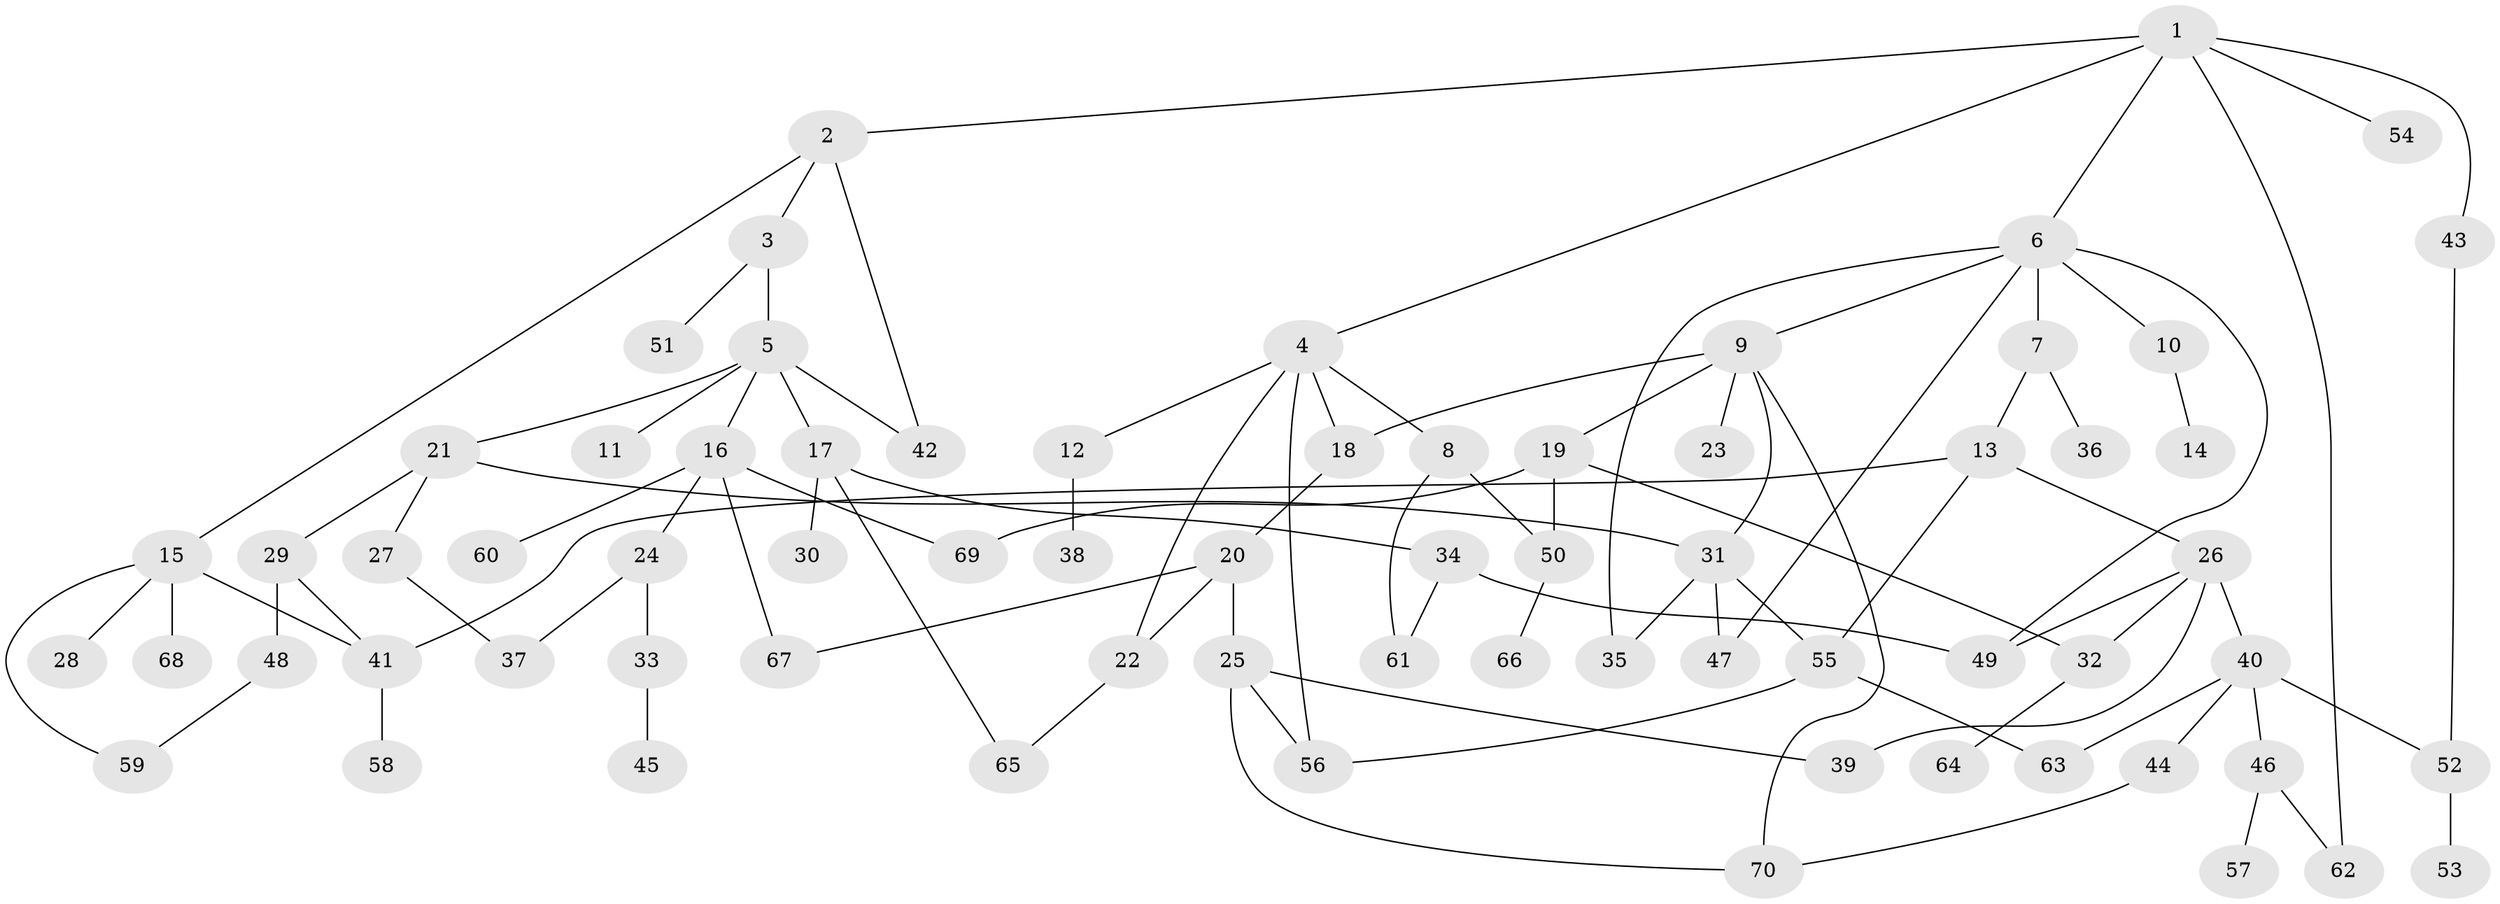 // coarse degree distribution, {6: 0.10869565217391304, 3: 0.13043478260869565, 7: 0.06521739130434782, 8: 0.021739130434782608, 2: 0.2391304347826087, 1: 0.30434782608695654, 4: 0.021739130434782608, 5: 0.10869565217391304}
// Generated by graph-tools (version 1.1) at 2025/41/03/06/25 10:41:25]
// undirected, 70 vertices, 96 edges
graph export_dot {
graph [start="1"]
  node [color=gray90,style=filled];
  1;
  2;
  3;
  4;
  5;
  6;
  7;
  8;
  9;
  10;
  11;
  12;
  13;
  14;
  15;
  16;
  17;
  18;
  19;
  20;
  21;
  22;
  23;
  24;
  25;
  26;
  27;
  28;
  29;
  30;
  31;
  32;
  33;
  34;
  35;
  36;
  37;
  38;
  39;
  40;
  41;
  42;
  43;
  44;
  45;
  46;
  47;
  48;
  49;
  50;
  51;
  52;
  53;
  54;
  55;
  56;
  57;
  58;
  59;
  60;
  61;
  62;
  63;
  64;
  65;
  66;
  67;
  68;
  69;
  70;
  1 -- 2;
  1 -- 4;
  1 -- 6;
  1 -- 43;
  1 -- 54;
  1 -- 62;
  2 -- 3;
  2 -- 15;
  2 -- 42;
  3 -- 5;
  3 -- 51;
  4 -- 8;
  4 -- 12;
  4 -- 18;
  4 -- 56;
  4 -- 22;
  5 -- 11;
  5 -- 16;
  5 -- 17;
  5 -- 21;
  5 -- 42;
  6 -- 7;
  6 -- 9;
  6 -- 10;
  6 -- 35;
  6 -- 49;
  6 -- 47;
  7 -- 13;
  7 -- 36;
  8 -- 61;
  8 -- 50;
  9 -- 18;
  9 -- 19;
  9 -- 23;
  9 -- 31;
  9 -- 70;
  10 -- 14;
  12 -- 38;
  13 -- 26;
  13 -- 41;
  13 -- 55;
  15 -- 28;
  15 -- 68;
  15 -- 59;
  15 -- 41;
  16 -- 24;
  16 -- 60;
  16 -- 67;
  16 -- 69;
  17 -- 30;
  17 -- 34;
  17 -- 65;
  18 -- 20;
  19 -- 32;
  19 -- 50;
  19 -- 69;
  20 -- 22;
  20 -- 25;
  20 -- 67;
  21 -- 27;
  21 -- 29;
  21 -- 31;
  22 -- 65;
  24 -- 33;
  24 -- 37;
  25 -- 70;
  25 -- 39;
  25 -- 56;
  26 -- 39;
  26 -- 40;
  26 -- 49;
  26 -- 32;
  27 -- 37;
  29 -- 48;
  29 -- 41;
  31 -- 47;
  31 -- 55;
  31 -- 35;
  32 -- 64;
  33 -- 45;
  34 -- 49;
  34 -- 61;
  40 -- 44;
  40 -- 46;
  40 -- 63;
  40 -- 52;
  41 -- 58;
  43 -- 52;
  44 -- 70;
  46 -- 57;
  46 -- 62;
  48 -- 59;
  50 -- 66;
  52 -- 53;
  55 -- 56;
  55 -- 63;
}
